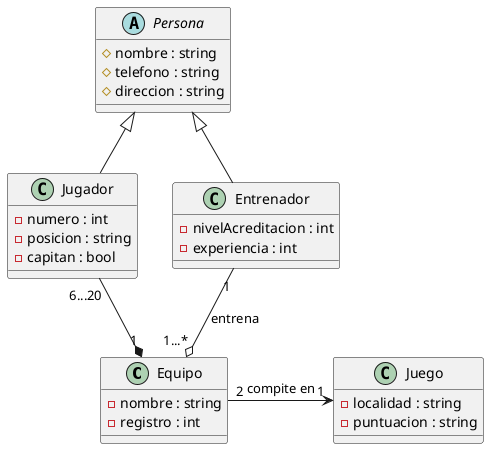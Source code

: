 @startuml FClass
class Equipo {
    - nombre : string 
    - registro : int 
}

abstract class Persona {
    # nombre : string 
    # telefono : string
    # direccion : string
}

class Jugador {
    - numero : int 
    - posicion : string
    - capitan : bool
}

class Entrenador {
    - nivelAcreditacion : int
    - experiencia : int
}

class Juego {
    - localidad : string 
    - puntuacion : string
}

Jugador -up-|> Persona
Entrenador -up-|> Persona

Jugador "6...20" --* "1" Equipo

Entrenador "1" --o "1...*" Equipo : entrena

Equipo "2" -> "1" Juego : compite en
@enduml